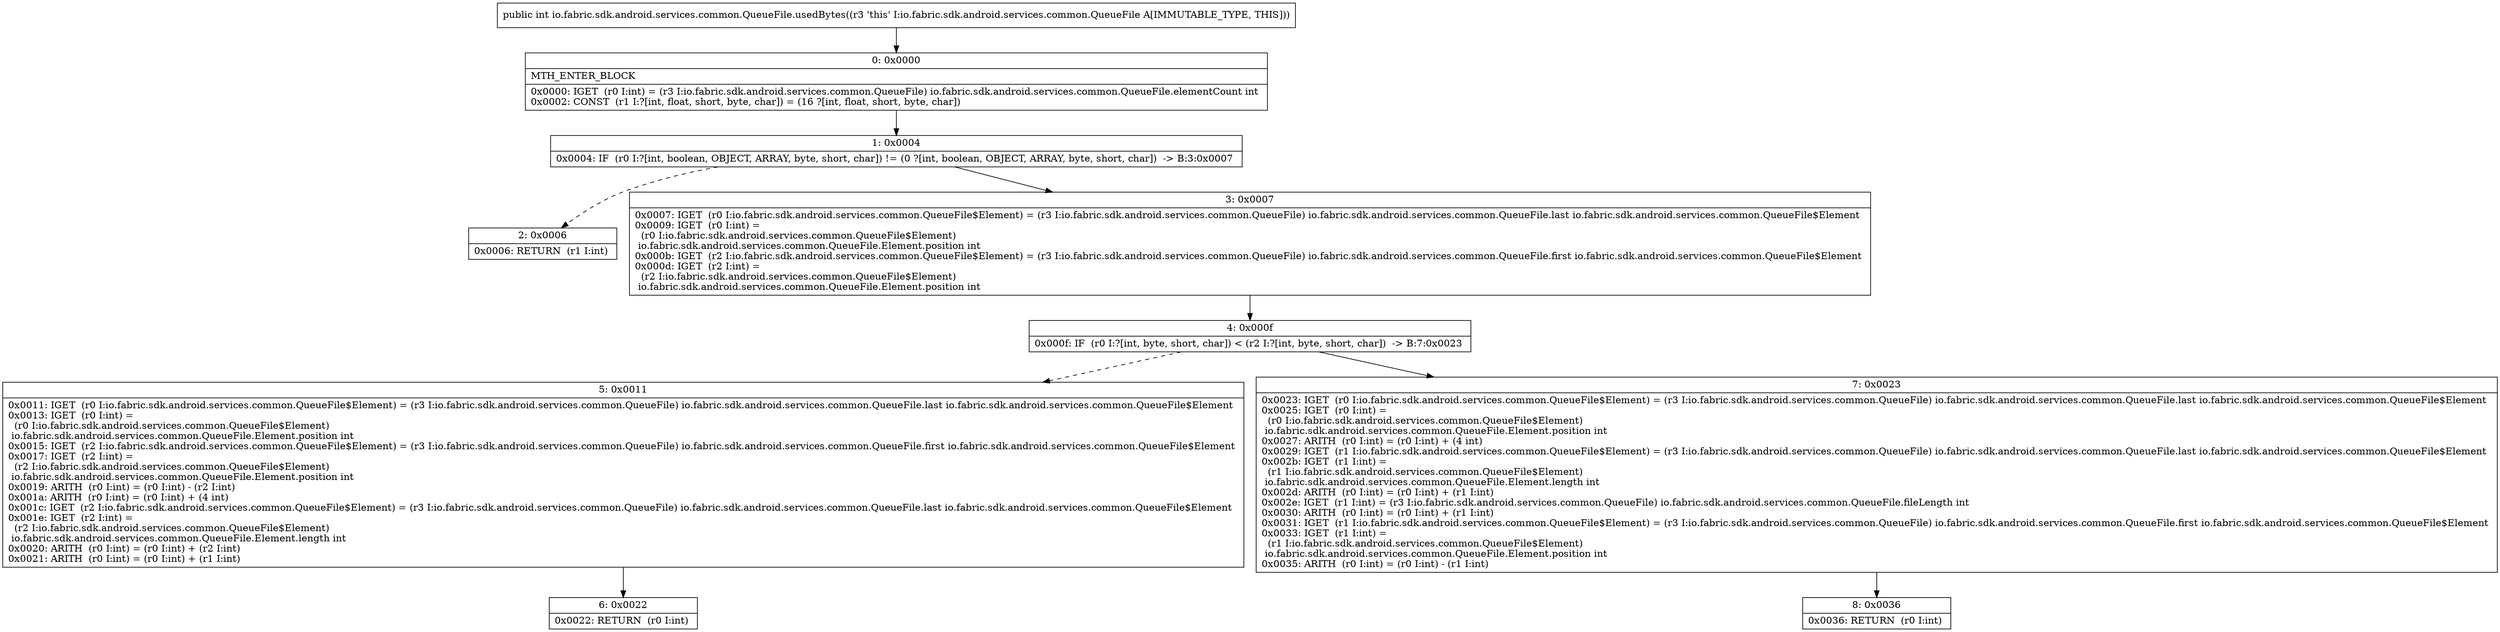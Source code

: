 digraph "CFG forio.fabric.sdk.android.services.common.QueueFile.usedBytes()I" {
Node_0 [shape=record,label="{0\:\ 0x0000|MTH_ENTER_BLOCK\l|0x0000: IGET  (r0 I:int) = (r3 I:io.fabric.sdk.android.services.common.QueueFile) io.fabric.sdk.android.services.common.QueueFile.elementCount int \l0x0002: CONST  (r1 I:?[int, float, short, byte, char]) = (16 ?[int, float, short, byte, char]) \l}"];
Node_1 [shape=record,label="{1\:\ 0x0004|0x0004: IF  (r0 I:?[int, boolean, OBJECT, ARRAY, byte, short, char]) != (0 ?[int, boolean, OBJECT, ARRAY, byte, short, char])  \-\> B:3:0x0007 \l}"];
Node_2 [shape=record,label="{2\:\ 0x0006|0x0006: RETURN  (r1 I:int) \l}"];
Node_3 [shape=record,label="{3\:\ 0x0007|0x0007: IGET  (r0 I:io.fabric.sdk.android.services.common.QueueFile$Element) = (r3 I:io.fabric.sdk.android.services.common.QueueFile) io.fabric.sdk.android.services.common.QueueFile.last io.fabric.sdk.android.services.common.QueueFile$Element \l0x0009: IGET  (r0 I:int) = \l  (r0 I:io.fabric.sdk.android.services.common.QueueFile$Element)\l io.fabric.sdk.android.services.common.QueueFile.Element.position int \l0x000b: IGET  (r2 I:io.fabric.sdk.android.services.common.QueueFile$Element) = (r3 I:io.fabric.sdk.android.services.common.QueueFile) io.fabric.sdk.android.services.common.QueueFile.first io.fabric.sdk.android.services.common.QueueFile$Element \l0x000d: IGET  (r2 I:int) = \l  (r2 I:io.fabric.sdk.android.services.common.QueueFile$Element)\l io.fabric.sdk.android.services.common.QueueFile.Element.position int \l}"];
Node_4 [shape=record,label="{4\:\ 0x000f|0x000f: IF  (r0 I:?[int, byte, short, char]) \< (r2 I:?[int, byte, short, char])  \-\> B:7:0x0023 \l}"];
Node_5 [shape=record,label="{5\:\ 0x0011|0x0011: IGET  (r0 I:io.fabric.sdk.android.services.common.QueueFile$Element) = (r3 I:io.fabric.sdk.android.services.common.QueueFile) io.fabric.sdk.android.services.common.QueueFile.last io.fabric.sdk.android.services.common.QueueFile$Element \l0x0013: IGET  (r0 I:int) = \l  (r0 I:io.fabric.sdk.android.services.common.QueueFile$Element)\l io.fabric.sdk.android.services.common.QueueFile.Element.position int \l0x0015: IGET  (r2 I:io.fabric.sdk.android.services.common.QueueFile$Element) = (r3 I:io.fabric.sdk.android.services.common.QueueFile) io.fabric.sdk.android.services.common.QueueFile.first io.fabric.sdk.android.services.common.QueueFile$Element \l0x0017: IGET  (r2 I:int) = \l  (r2 I:io.fabric.sdk.android.services.common.QueueFile$Element)\l io.fabric.sdk.android.services.common.QueueFile.Element.position int \l0x0019: ARITH  (r0 I:int) = (r0 I:int) \- (r2 I:int) \l0x001a: ARITH  (r0 I:int) = (r0 I:int) + (4 int) \l0x001c: IGET  (r2 I:io.fabric.sdk.android.services.common.QueueFile$Element) = (r3 I:io.fabric.sdk.android.services.common.QueueFile) io.fabric.sdk.android.services.common.QueueFile.last io.fabric.sdk.android.services.common.QueueFile$Element \l0x001e: IGET  (r2 I:int) = \l  (r2 I:io.fabric.sdk.android.services.common.QueueFile$Element)\l io.fabric.sdk.android.services.common.QueueFile.Element.length int \l0x0020: ARITH  (r0 I:int) = (r0 I:int) + (r2 I:int) \l0x0021: ARITH  (r0 I:int) = (r0 I:int) + (r1 I:int) \l}"];
Node_6 [shape=record,label="{6\:\ 0x0022|0x0022: RETURN  (r0 I:int) \l}"];
Node_7 [shape=record,label="{7\:\ 0x0023|0x0023: IGET  (r0 I:io.fabric.sdk.android.services.common.QueueFile$Element) = (r3 I:io.fabric.sdk.android.services.common.QueueFile) io.fabric.sdk.android.services.common.QueueFile.last io.fabric.sdk.android.services.common.QueueFile$Element \l0x0025: IGET  (r0 I:int) = \l  (r0 I:io.fabric.sdk.android.services.common.QueueFile$Element)\l io.fabric.sdk.android.services.common.QueueFile.Element.position int \l0x0027: ARITH  (r0 I:int) = (r0 I:int) + (4 int) \l0x0029: IGET  (r1 I:io.fabric.sdk.android.services.common.QueueFile$Element) = (r3 I:io.fabric.sdk.android.services.common.QueueFile) io.fabric.sdk.android.services.common.QueueFile.last io.fabric.sdk.android.services.common.QueueFile$Element \l0x002b: IGET  (r1 I:int) = \l  (r1 I:io.fabric.sdk.android.services.common.QueueFile$Element)\l io.fabric.sdk.android.services.common.QueueFile.Element.length int \l0x002d: ARITH  (r0 I:int) = (r0 I:int) + (r1 I:int) \l0x002e: IGET  (r1 I:int) = (r3 I:io.fabric.sdk.android.services.common.QueueFile) io.fabric.sdk.android.services.common.QueueFile.fileLength int \l0x0030: ARITH  (r0 I:int) = (r0 I:int) + (r1 I:int) \l0x0031: IGET  (r1 I:io.fabric.sdk.android.services.common.QueueFile$Element) = (r3 I:io.fabric.sdk.android.services.common.QueueFile) io.fabric.sdk.android.services.common.QueueFile.first io.fabric.sdk.android.services.common.QueueFile$Element \l0x0033: IGET  (r1 I:int) = \l  (r1 I:io.fabric.sdk.android.services.common.QueueFile$Element)\l io.fabric.sdk.android.services.common.QueueFile.Element.position int \l0x0035: ARITH  (r0 I:int) = (r0 I:int) \- (r1 I:int) \l}"];
Node_8 [shape=record,label="{8\:\ 0x0036|0x0036: RETURN  (r0 I:int) \l}"];
MethodNode[shape=record,label="{public int io.fabric.sdk.android.services.common.QueueFile.usedBytes((r3 'this' I:io.fabric.sdk.android.services.common.QueueFile A[IMMUTABLE_TYPE, THIS])) }"];
MethodNode -> Node_0;
Node_0 -> Node_1;
Node_1 -> Node_2[style=dashed];
Node_1 -> Node_3;
Node_3 -> Node_4;
Node_4 -> Node_5[style=dashed];
Node_4 -> Node_7;
Node_5 -> Node_6;
Node_7 -> Node_8;
}

